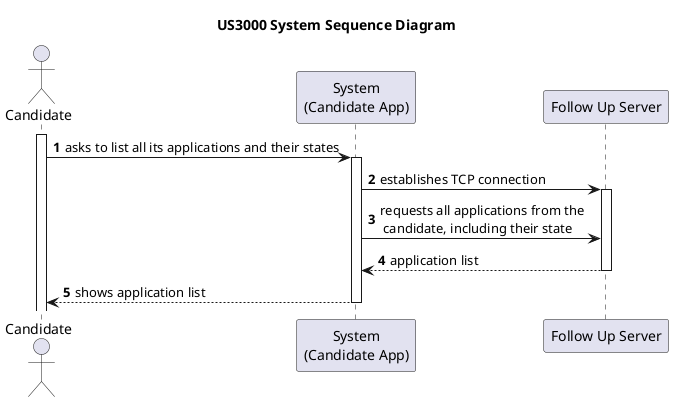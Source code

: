 @startuml US3000_SSD

title US3000 System Sequence Diagram

autonumber

actor "Candidate" as USER
participant "System\n(Candidate App)" as SYS
participant "Follow Up Server" as SERVER

activate USER

USER -> SYS : asks to list all its applications and their states
activate SYS

SYS -> SERVER : establishes TCP connection
activate SERVER
SYS -> SERVER : requests all applications from the\n candidate, including their state

SERVER --> SYS : application list
deactivate SERVER

SYS --> USER : shows application list
deactivate SYS


@enduml